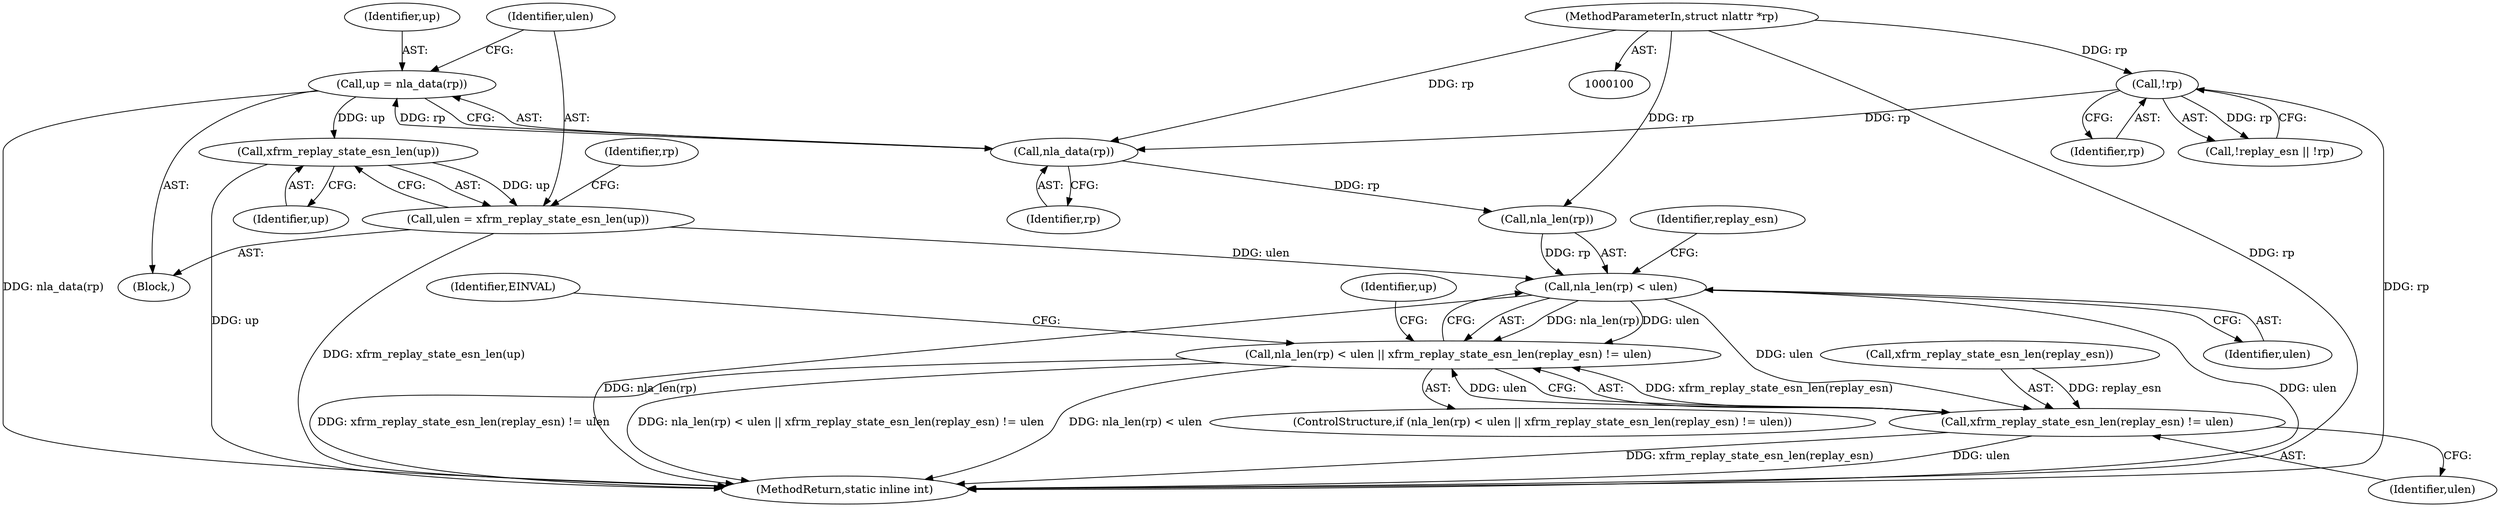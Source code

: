 digraph "1_linux_f843ee6dd019bcece3e74e76ad9df0155655d0df@pointer" {
"1000114" [label="(Call,up = nla_data(rp))"];
"1000116" [label="(Call,nla_data(rp))"];
"1000110" [label="(Call,!rp)"];
"1000102" [label="(MethodParameterIn,struct nlattr *rp)"];
"1000120" [label="(Call,xfrm_replay_state_esn_len(up))"];
"1000118" [label="(Call,ulen = xfrm_replay_state_esn_len(up))"];
"1000124" [label="(Call,nla_len(rp) < ulen)"];
"1000123" [label="(Call,nla_len(rp) < ulen || xfrm_replay_state_esn_len(replay_esn) != ulen)"];
"1000128" [label="(Call,xfrm_replay_state_esn_len(replay_esn) != ulen)"];
"1000116" [label="(Call,nla_data(rp))"];
"1000124" [label="(Call,nla_len(rp) < ulen)"];
"1000114" [label="(Call,up = nla_data(rp))"];
"1000128" [label="(Call,xfrm_replay_state_esn_len(replay_esn) != ulen)"];
"1000134" [label="(Identifier,EINVAL)"];
"1000118" [label="(Call,ulen = xfrm_replay_state_esn_len(up))"];
"1000123" [label="(Call,nla_len(rp) < ulen || xfrm_replay_state_esn_len(replay_esn) != ulen)"];
"1000125" [label="(Call,nla_len(rp))"];
"1000115" [label="(Identifier,up)"];
"1000119" [label="(Identifier,ulen)"];
"1000120" [label="(Call,xfrm_replay_state_esn_len(up))"];
"1000110" [label="(Call,!rp)"];
"1000129" [label="(Call,xfrm_replay_state_esn_len(replay_esn))"];
"1000138" [label="(Identifier,up)"];
"1000127" [label="(Identifier,ulen)"];
"1000126" [label="(Identifier,rp)"];
"1000130" [label="(Identifier,replay_esn)"];
"1000117" [label="(Identifier,rp)"];
"1000107" [label="(Call,!replay_esn || !rp)"];
"1000103" [label="(Block,)"];
"1000121" [label="(Identifier,up)"];
"1000111" [label="(Identifier,rp)"];
"1000102" [label="(MethodParameterIn,struct nlattr *rp)"];
"1000153" [label="(MethodReturn,static inline int)"];
"1000122" [label="(ControlStructure,if (nla_len(rp) < ulen || xfrm_replay_state_esn_len(replay_esn) != ulen))"];
"1000131" [label="(Identifier,ulen)"];
"1000114" -> "1000103"  [label="AST: "];
"1000114" -> "1000116"  [label="CFG: "];
"1000115" -> "1000114"  [label="AST: "];
"1000116" -> "1000114"  [label="AST: "];
"1000119" -> "1000114"  [label="CFG: "];
"1000114" -> "1000153"  [label="DDG: nla_data(rp)"];
"1000116" -> "1000114"  [label="DDG: rp"];
"1000114" -> "1000120"  [label="DDG: up"];
"1000116" -> "1000117"  [label="CFG: "];
"1000117" -> "1000116"  [label="AST: "];
"1000110" -> "1000116"  [label="DDG: rp"];
"1000102" -> "1000116"  [label="DDG: rp"];
"1000116" -> "1000125"  [label="DDG: rp"];
"1000110" -> "1000107"  [label="AST: "];
"1000110" -> "1000111"  [label="CFG: "];
"1000111" -> "1000110"  [label="AST: "];
"1000107" -> "1000110"  [label="CFG: "];
"1000110" -> "1000153"  [label="DDG: rp"];
"1000110" -> "1000107"  [label="DDG: rp"];
"1000102" -> "1000110"  [label="DDG: rp"];
"1000102" -> "1000100"  [label="AST: "];
"1000102" -> "1000153"  [label="DDG: rp"];
"1000102" -> "1000125"  [label="DDG: rp"];
"1000120" -> "1000118"  [label="AST: "];
"1000120" -> "1000121"  [label="CFG: "];
"1000121" -> "1000120"  [label="AST: "];
"1000118" -> "1000120"  [label="CFG: "];
"1000120" -> "1000153"  [label="DDG: up"];
"1000120" -> "1000118"  [label="DDG: up"];
"1000118" -> "1000103"  [label="AST: "];
"1000119" -> "1000118"  [label="AST: "];
"1000126" -> "1000118"  [label="CFG: "];
"1000118" -> "1000153"  [label="DDG: xfrm_replay_state_esn_len(up)"];
"1000118" -> "1000124"  [label="DDG: ulen"];
"1000124" -> "1000123"  [label="AST: "];
"1000124" -> "1000127"  [label="CFG: "];
"1000125" -> "1000124"  [label="AST: "];
"1000127" -> "1000124"  [label="AST: "];
"1000130" -> "1000124"  [label="CFG: "];
"1000123" -> "1000124"  [label="CFG: "];
"1000124" -> "1000153"  [label="DDG: nla_len(rp)"];
"1000124" -> "1000153"  [label="DDG: ulen"];
"1000124" -> "1000123"  [label="DDG: nla_len(rp)"];
"1000124" -> "1000123"  [label="DDG: ulen"];
"1000125" -> "1000124"  [label="DDG: rp"];
"1000124" -> "1000128"  [label="DDG: ulen"];
"1000123" -> "1000122"  [label="AST: "];
"1000123" -> "1000128"  [label="CFG: "];
"1000128" -> "1000123"  [label="AST: "];
"1000134" -> "1000123"  [label="CFG: "];
"1000138" -> "1000123"  [label="CFG: "];
"1000123" -> "1000153"  [label="DDG: xfrm_replay_state_esn_len(replay_esn) != ulen"];
"1000123" -> "1000153"  [label="DDG: nla_len(rp) < ulen || xfrm_replay_state_esn_len(replay_esn) != ulen"];
"1000123" -> "1000153"  [label="DDG: nla_len(rp) < ulen"];
"1000128" -> "1000123"  [label="DDG: xfrm_replay_state_esn_len(replay_esn)"];
"1000128" -> "1000123"  [label="DDG: ulen"];
"1000128" -> "1000131"  [label="CFG: "];
"1000129" -> "1000128"  [label="AST: "];
"1000131" -> "1000128"  [label="AST: "];
"1000128" -> "1000153"  [label="DDG: xfrm_replay_state_esn_len(replay_esn)"];
"1000128" -> "1000153"  [label="DDG: ulen"];
"1000129" -> "1000128"  [label="DDG: replay_esn"];
}
